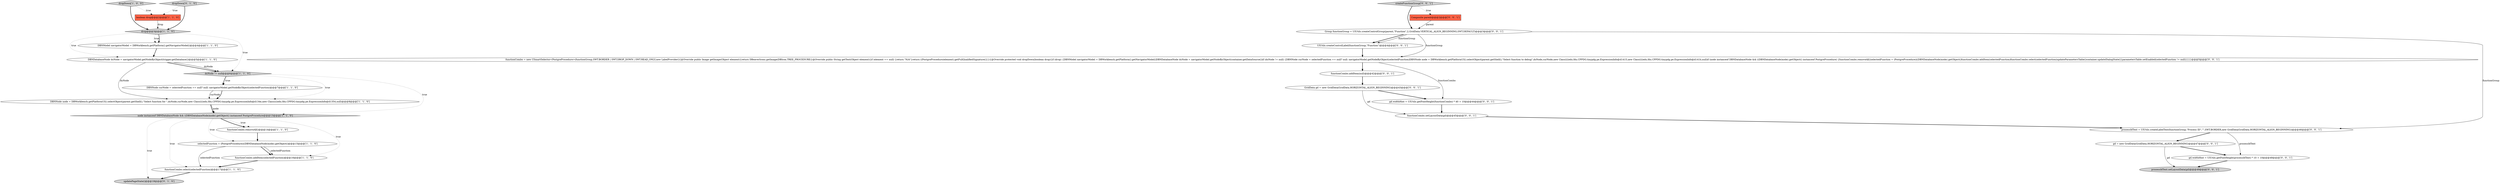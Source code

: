 digraph {
6 [style = filled, label = "DBNNode node = DBWorkbench.getPlatformUI().selectObject(parent.getShell(),\"Select function for \",dsNode,curNode,new Class((((edu.fdu.CPPDG.tinypdg.pe.ExpressionInfo@d134e,new Class((((edu.fdu.CPPDG.tinypdg.pe.ExpressionInfo@d1354,null)@@@8@@@['1', '1', '0']", fillcolor = white, shape = ellipse image = "AAA0AAABBB1BBB"];
3 [style = filled, label = "dropDown['1', '0', '0']", fillcolor = lightgray, shape = diamond image = "AAA0AAABBB1BBB"];
19 [style = filled, label = "UIUtils.createControlLabel(functionGroup,\"Function\")@@@4@@@['0', '0', '1']", fillcolor = white, shape = ellipse image = "AAA0AAABBB3BBB"];
10 [style = filled, label = "node instanceof DBNDatabaseNode && ((DBNDatabaseNode)node).getObject() instanceof PostgreProcedure@@@13@@@['1', '1', '0']", fillcolor = lightgray, shape = diamond image = "AAA0AAABBB1BBB"];
12 [style = filled, label = "DBNDatabaseNode dsNode = navigatorModel.getNodeByObject(trigger.getDatabase())@@@5@@@['1', '1', '0']", fillcolor = white, shape = ellipse image = "AAA0AAABBB1BBB"];
21 [style = filled, label = "functionCombo.addItem(null)@@@42@@@['0', '0', '1']", fillcolor = white, shape = ellipse image = "AAA0AAABBB3BBB"];
9 [style = filled, label = "functionCombo.removeAll()@@@14@@@['1', '1', '0']", fillcolor = white, shape = ellipse image = "AAA0AAABBB1BBB"];
14 [style = filled, label = "updatePageState()@@@18@@@['0', '1', '0']", fillcolor = lightgray, shape = ellipse image = "AAA1AAABBB2BBB"];
27 [style = filled, label = "functionCombo = new CSmartSelector<PostgreProcedure>(functionGroup,SWT.BORDER | SWT.DROP_DOWN | SWT.READ_ONLY,new LabelProvider(){@Override public Image getImage(Object element){return DBeaverIcons.getImage(DBIcon.TREE_PROCEDURE)}@Override public String getText(Object element){if (element == null) {return \"N/A\"}return ((PostgreProcedure)element).getFullQualifiedSignature()}}){@Override protected void dropDown(boolean drop){if (drop) {DBNModel navigatorModel = DBWorkbench.getPlatform().getNavigatorModel()DBNDatabaseNode dsNode = navigatorModel.getNodeByObject(container.getDataSource())if (dsNode != null) {DBNNode curNode = selectedFunction == null? null: navigatorModel.getNodeByObject(selectedFunction)DBNNode node = DBWorkbench.getPlatformUI().selectObject(parent.getShell(),\"Select function to debug\",dsNode,curNode,new Class((((edu.fdu.CPPDG.tinypdg.pe.ExpressionInfo@d1415,new Class((((edu.fdu.CPPDG.tinypdg.pe.ExpressionInfo@d141b,null)if (node instanceof DBNDatabaseNode && ((DBNDatabaseNode)node).getObject() instanceof PostgreProcedure) {functionCombo.removeAll()selectedFunction = (PostgreProcedure)((DBNDatabaseNode)node).getObject()functionCombo.addItem(selectedFunction)functionCombo.select(selectedFunction)updateParametersTable()container.updateDialogState()}parametersTable.setEnabled(selectedFunction != null)}}}}@@@5@@@['0', '0', '1']", fillcolor = white, shape = ellipse image = "AAA0AAABBB3BBB"];
0 [style = filled, label = "drop@@@3@@@['1', '1', '0']", fillcolor = lightgray, shape = diamond image = "AAA0AAABBB1BBB"];
11 [style = filled, label = "DBNNode curNode = selectedFunction == null? null: navigatorModel.getNodeByObject(selectedFunction)@@@7@@@['1', '1', '0']", fillcolor = white, shape = ellipse image = "AAA0AAABBB1BBB"];
16 [style = filled, label = "processIdText.setLayoutData(gd)@@@49@@@['0', '0', '1']", fillcolor = lightgray, shape = ellipse image = "AAA0AAABBB3BBB"];
18 [style = filled, label = "gd = new GridData(GridData.HORIZONTAL_ALIGN_BEGINNING)@@@47@@@['0', '0', '1']", fillcolor = white, shape = ellipse image = "AAA0AAABBB3BBB"];
2 [style = filled, label = "boolean drop@@@2@@@['1', '1', '0']", fillcolor = tomato, shape = box image = "AAA0AAABBB1BBB"];
26 [style = filled, label = "processIdText = UIUtils.createLabelText(functionGroup,\"Process ID\",\"\",SWT.BORDER,new GridData(GridData.HORIZONTAL_ALIGN_BEGINNING))@@@46@@@['0', '0', '1']", fillcolor = white, shape = ellipse image = "AAA0AAABBB3BBB"];
4 [style = filled, label = "functionCombo.select(selectedFunction)@@@17@@@['1', '1', '0']", fillcolor = white, shape = ellipse image = "AAA0AAABBB1BBB"];
1 [style = filled, label = "selectedFunction = (PostgreProcedure)((DBNDatabaseNode)node).getObject()@@@15@@@['1', '1', '0']", fillcolor = white, shape = ellipse image = "AAA0AAABBB1BBB"];
17 [style = filled, label = "GridData gd = new GridData(GridData.HORIZONTAL_ALIGN_BEGINNING)@@@43@@@['0', '0', '1']", fillcolor = white, shape = ellipse image = "AAA0AAABBB3BBB"];
25 [style = filled, label = "Group functionGroup = UIUtils.createControlGroup(parent,\"Function\",2,GridData.VERTICAL_ALIGN_BEGINNING,SWT.DEFAULT)@@@3@@@['0', '0', '1']", fillcolor = white, shape = ellipse image = "AAA0AAABBB3BBB"];
20 [style = filled, label = "functionCombo.setLayoutData(gd)@@@45@@@['0', '0', '1']", fillcolor = white, shape = ellipse image = "AAA0AAABBB3BBB"];
5 [style = filled, label = "functionCombo.addItem(selectedFunction)@@@16@@@['1', '1', '0']", fillcolor = white, shape = ellipse image = "AAA0AAABBB1BBB"];
8 [style = filled, label = "DBNModel navigatorModel = DBWorkbench.getPlatform().getNavigatorModel()@@@4@@@['1', '1', '0']", fillcolor = white, shape = ellipse image = "AAA0AAABBB1BBB"];
23 [style = filled, label = "createFunctionGroup['0', '0', '1']", fillcolor = lightgray, shape = diamond image = "AAA0AAABBB3BBB"];
15 [style = filled, label = "gd.widthHint = UIUtils.getFontHeight(functionCombo) * 40 + 10@@@44@@@['0', '0', '1']", fillcolor = white, shape = ellipse image = "AAA0AAABBB3BBB"];
7 [style = filled, label = "dsNode != null@@@6@@@['1', '1', '0']", fillcolor = lightgray, shape = diamond image = "AAA0AAABBB1BBB"];
22 [style = filled, label = "gd.widthHint = UIUtils.getFontHeight(processIdText) * 10 + 10@@@48@@@['0', '0', '1']", fillcolor = white, shape = ellipse image = "AAA0AAABBB3BBB"];
24 [style = filled, label = "Composite parent@@@2@@@['0', '0', '1']", fillcolor = tomato, shape = box image = "AAA0AAABBB3BBB"];
13 [style = filled, label = "dropDown['0', '1', '0']", fillcolor = lightgray, shape = diamond image = "AAA0AAABBB2BBB"];
25->26 [style = solid, label="functionGroup"];
12->7 [style = bold, label=""];
12->7 [style = solid, label="dsNode"];
26->18 [style = bold, label=""];
23->25 [style = bold, label=""];
10->1 [style = dotted, label="true"];
8->12 [style = bold, label=""];
0->8 [style = dotted, label="true"];
13->0 [style = bold, label=""];
18->22 [style = bold, label=""];
10->9 [style = bold, label=""];
0->7 [style = dotted, label="true"];
7->10 [style = dotted, label="true"];
11->6 [style = solid, label="curNode"];
25->19 [style = bold, label=""];
21->17 [style = bold, label=""];
22->16 [style = bold, label=""];
0->12 [style = dotted, label="true"];
23->24 [style = dotted, label="true"];
0->8 [style = bold, label=""];
11->6 [style = bold, label=""];
7->11 [style = bold, label=""];
2->0 [style = solid, label="drop"];
5->4 [style = bold, label=""];
7->11 [style = dotted, label="true"];
6->10 [style = bold, label=""];
19->27 [style = bold, label=""];
26->22 [style = solid, label="processIdText"];
13->2 [style = dotted, label="true"];
24->25 [style = solid, label="parent"];
10->4 [style = dotted, label="true"];
17->15 [style = bold, label=""];
3->0 [style = bold, label=""];
3->2 [style = dotted, label="true"];
12->6 [style = solid, label="dsNode"];
27->15 [style = solid, label="functionCombo"];
17->20 [style = solid, label="gd"];
1->5 [style = bold, label=""];
27->21 [style = bold, label=""];
4->14 [style = bold, label=""];
15->20 [style = bold, label=""];
18->16 [style = solid, label="gd"];
25->27 [style = solid, label="functionGroup"];
20->26 [style = bold, label=""];
25->19 [style = solid, label="functionGroup"];
1->5 [style = solid, label="selectedFunction"];
10->14 [style = dotted, label="true"];
10->9 [style = dotted, label="true"];
9->1 [style = bold, label=""];
10->5 [style = dotted, label="true"];
1->4 [style = solid, label="selectedFunction"];
6->10 [style = solid, label="node"];
7->6 [style = dotted, label="true"];
}
